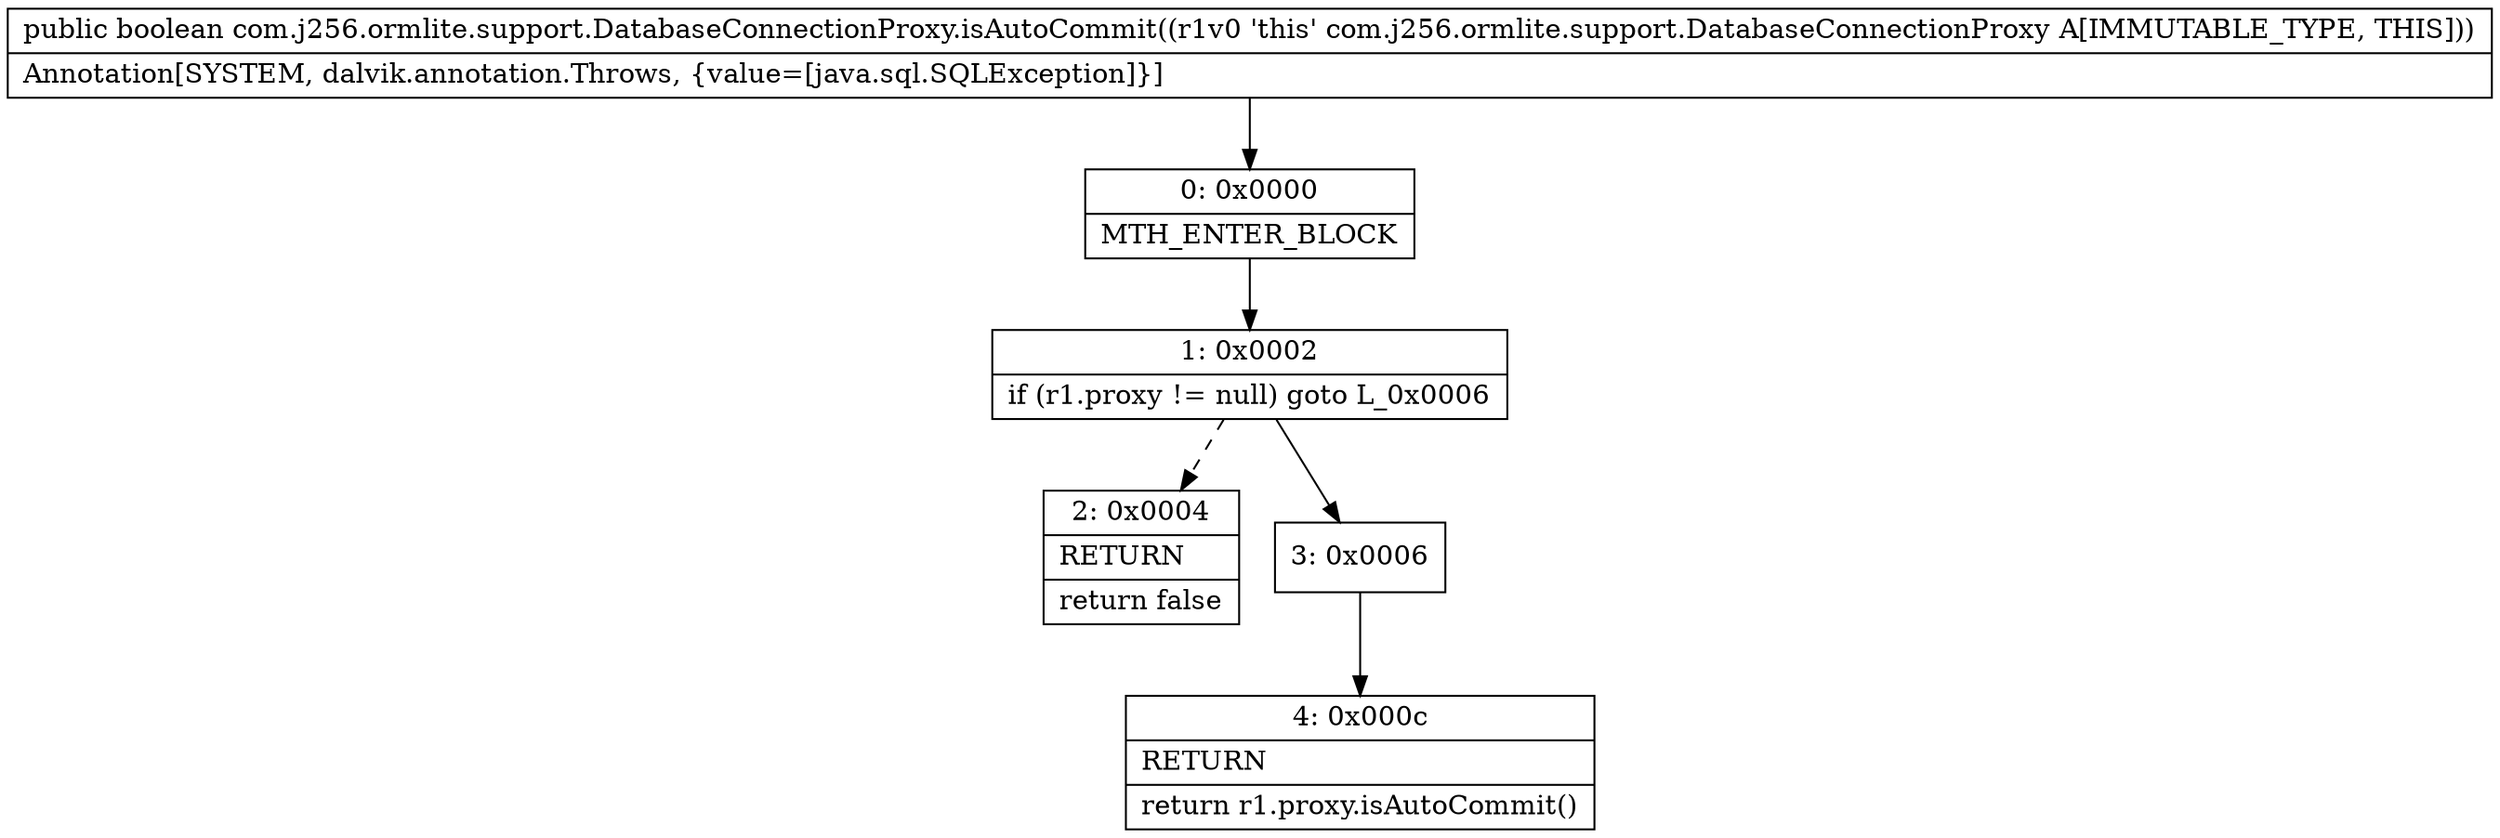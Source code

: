 digraph "CFG forcom.j256.ormlite.support.DatabaseConnectionProxy.isAutoCommit()Z" {
Node_0 [shape=record,label="{0\:\ 0x0000|MTH_ENTER_BLOCK\l}"];
Node_1 [shape=record,label="{1\:\ 0x0002|if (r1.proxy != null) goto L_0x0006\l}"];
Node_2 [shape=record,label="{2\:\ 0x0004|RETURN\l|return false\l}"];
Node_3 [shape=record,label="{3\:\ 0x0006}"];
Node_4 [shape=record,label="{4\:\ 0x000c|RETURN\l|return r1.proxy.isAutoCommit()\l}"];
MethodNode[shape=record,label="{public boolean com.j256.ormlite.support.DatabaseConnectionProxy.isAutoCommit((r1v0 'this' com.j256.ormlite.support.DatabaseConnectionProxy A[IMMUTABLE_TYPE, THIS]))  | Annotation[SYSTEM, dalvik.annotation.Throws, \{value=[java.sql.SQLException]\}]\l}"];
MethodNode -> Node_0;
Node_0 -> Node_1;
Node_1 -> Node_2[style=dashed];
Node_1 -> Node_3;
Node_3 -> Node_4;
}

